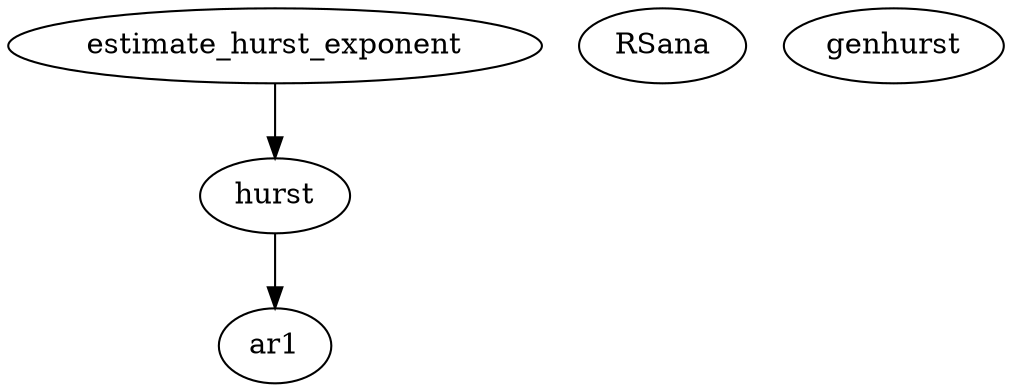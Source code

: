 /* Created by mdot for Matlab */
digraph m2html {
  estimate_hurst_exponent -> hurst;
  hurst -> ar1;

  RSana [URL="RSana.html"];
  ar1 [URL="ar1.html"];
  estimate_hurst_exponent [URL="estimate_hurst_exponent.html"];
  genhurst [URL="genhurst.html"];
  hurst [URL="hurst.html"];
}